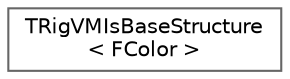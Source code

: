 digraph "Graphical Class Hierarchy"
{
 // INTERACTIVE_SVG=YES
 // LATEX_PDF_SIZE
  bgcolor="transparent";
  edge [fontname=Helvetica,fontsize=10,labelfontname=Helvetica,labelfontsize=10];
  node [fontname=Helvetica,fontsize=10,shape=box,height=0.2,width=0.4];
  rankdir="LR";
  Node0 [id="Node000000",label="TRigVMIsBaseStructure\l\< FColor \>",height=0.2,width=0.4,color="grey40", fillcolor="white", style="filled",URL="$d4/d1e/structTRigVMIsBaseStructure_3_01FColor_01_4.html",tooltip=" "];
}
